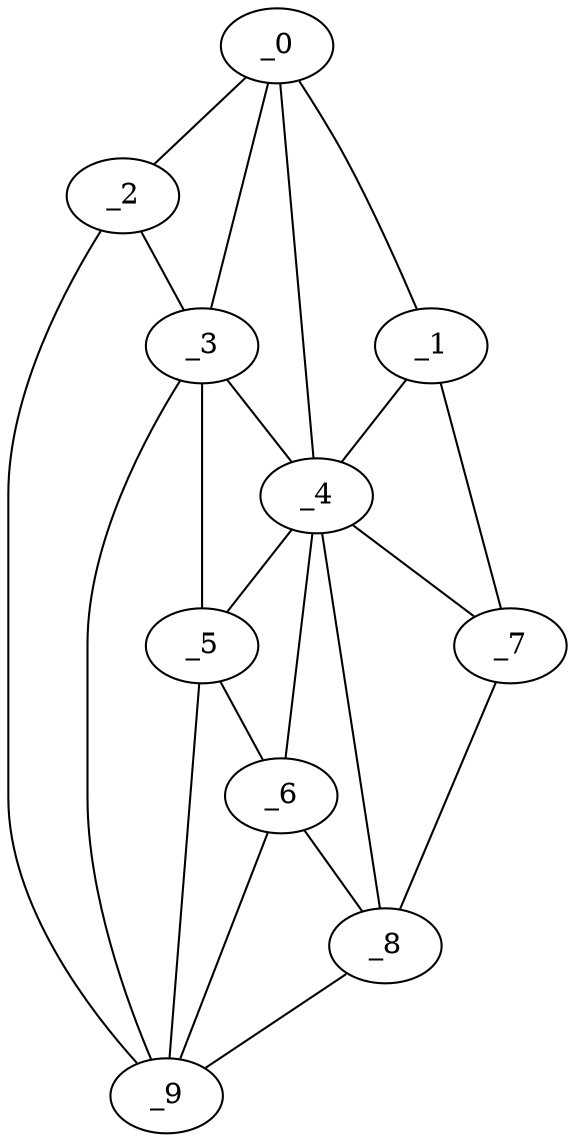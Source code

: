 graph "obj75__315.gxl" {
	_0	 [x=46,
		y=21];
	_1	 [x=56,
		y=12];
	_0 -- _1	 [valence=1];
	_2	 [x=58,
		y=68];
	_0 -- _2	 [valence=1];
	_3	 [x=77,
		y=47];
	_0 -- _3	 [valence=1];
	_4	 [x=80,
		y=24];
	_0 -- _4	 [valence=2];
	_1 -- _4	 [valence=1];
	_7	 [x=88,
		y=24];
	_1 -- _7	 [valence=1];
	_2 -- _3	 [valence=2];
	_9	 [x=89,
		y=45];
	_2 -- _9	 [valence=1];
	_3 -- _4	 [valence=2];
	_5	 [x=82,
		y=43];
	_3 -- _5	 [valence=2];
	_3 -- _9	 [valence=2];
	_4 -- _5	 [valence=1];
	_6	 [x=86,
		y=38];
	_4 -- _6	 [valence=2];
	_4 -- _7	 [valence=2];
	_8	 [x=89,
		y=28];
	_4 -- _8	 [valence=1];
	_5 -- _6	 [valence=2];
	_5 -- _9	 [valence=1];
	_6 -- _8	 [valence=2];
	_6 -- _9	 [valence=2];
	_7 -- _8	 [valence=1];
	_8 -- _9	 [valence=1];
}
